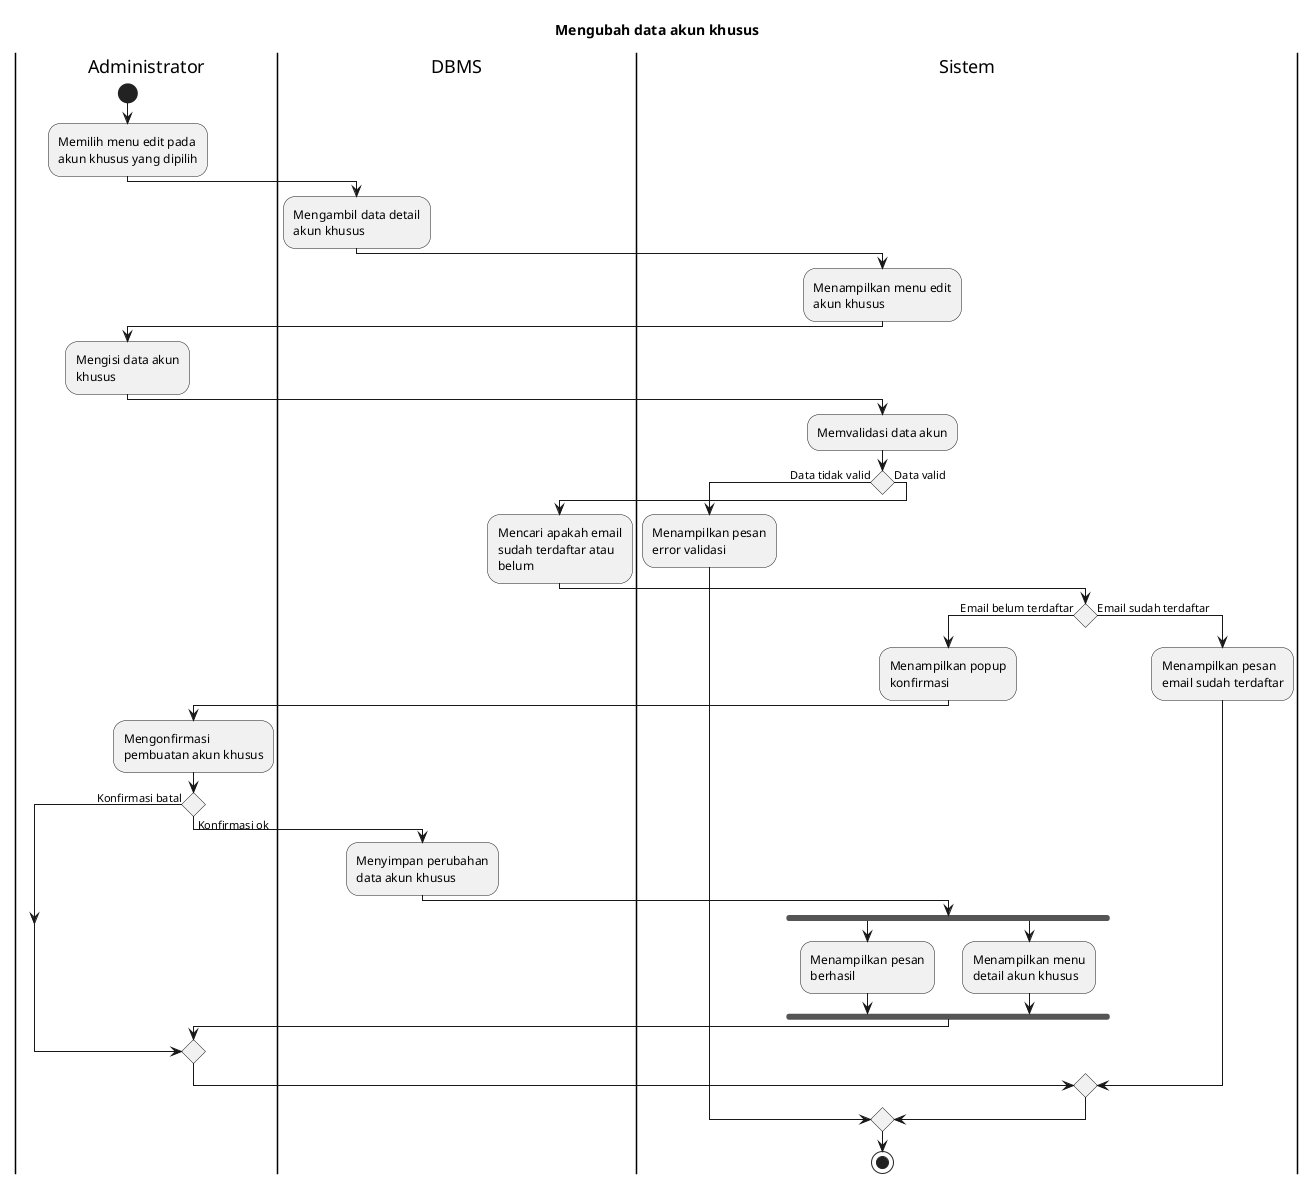 @startuml UC-MGUSER-012 - Mengubah data akun khusus
skinparam wrapWidth 140

title Mengubah data akun khusus

|Administrator|
start
:Memilih menu edit pada akun khusus yang dipilih;

|DBMS|
:Mengambil data detail akun khusus;

|Sistem|
:Menampilkan menu edit akun khusus;

|Administrator|
:Mengisi data akun khusus;

|Sistem|
:Memvalidasi data akun;

if () then (Data tidak valid)
  :Menampilkan pesan error validasi;
else (Data valid)
  |DBMS|
  :Mencari apakah email sudah terdaftar atau belum;

  |Sistem|
  if () then (Email belum terdaftar)
    :Menampilkan popup konfirmasi;

    |Administrator|
    :Mengonfirmasi pembuatan akun khusus;

    if () then (Konfirmasi batal)
    else (Konfirmasi ok)
      |DBMS|
      :Menyimpan perubahan data akun khusus;

      |Sistem|
      fork
        :Menampilkan pesan berhasil;
      fork again
        :Menampilkan menu detail akun khusus;
      endfork
    endif
  else (Email sudah terdaftar)
    |Sistem|
    :Menampilkan pesan email sudah terdaftar;
  endif
endif

stop

@enduml